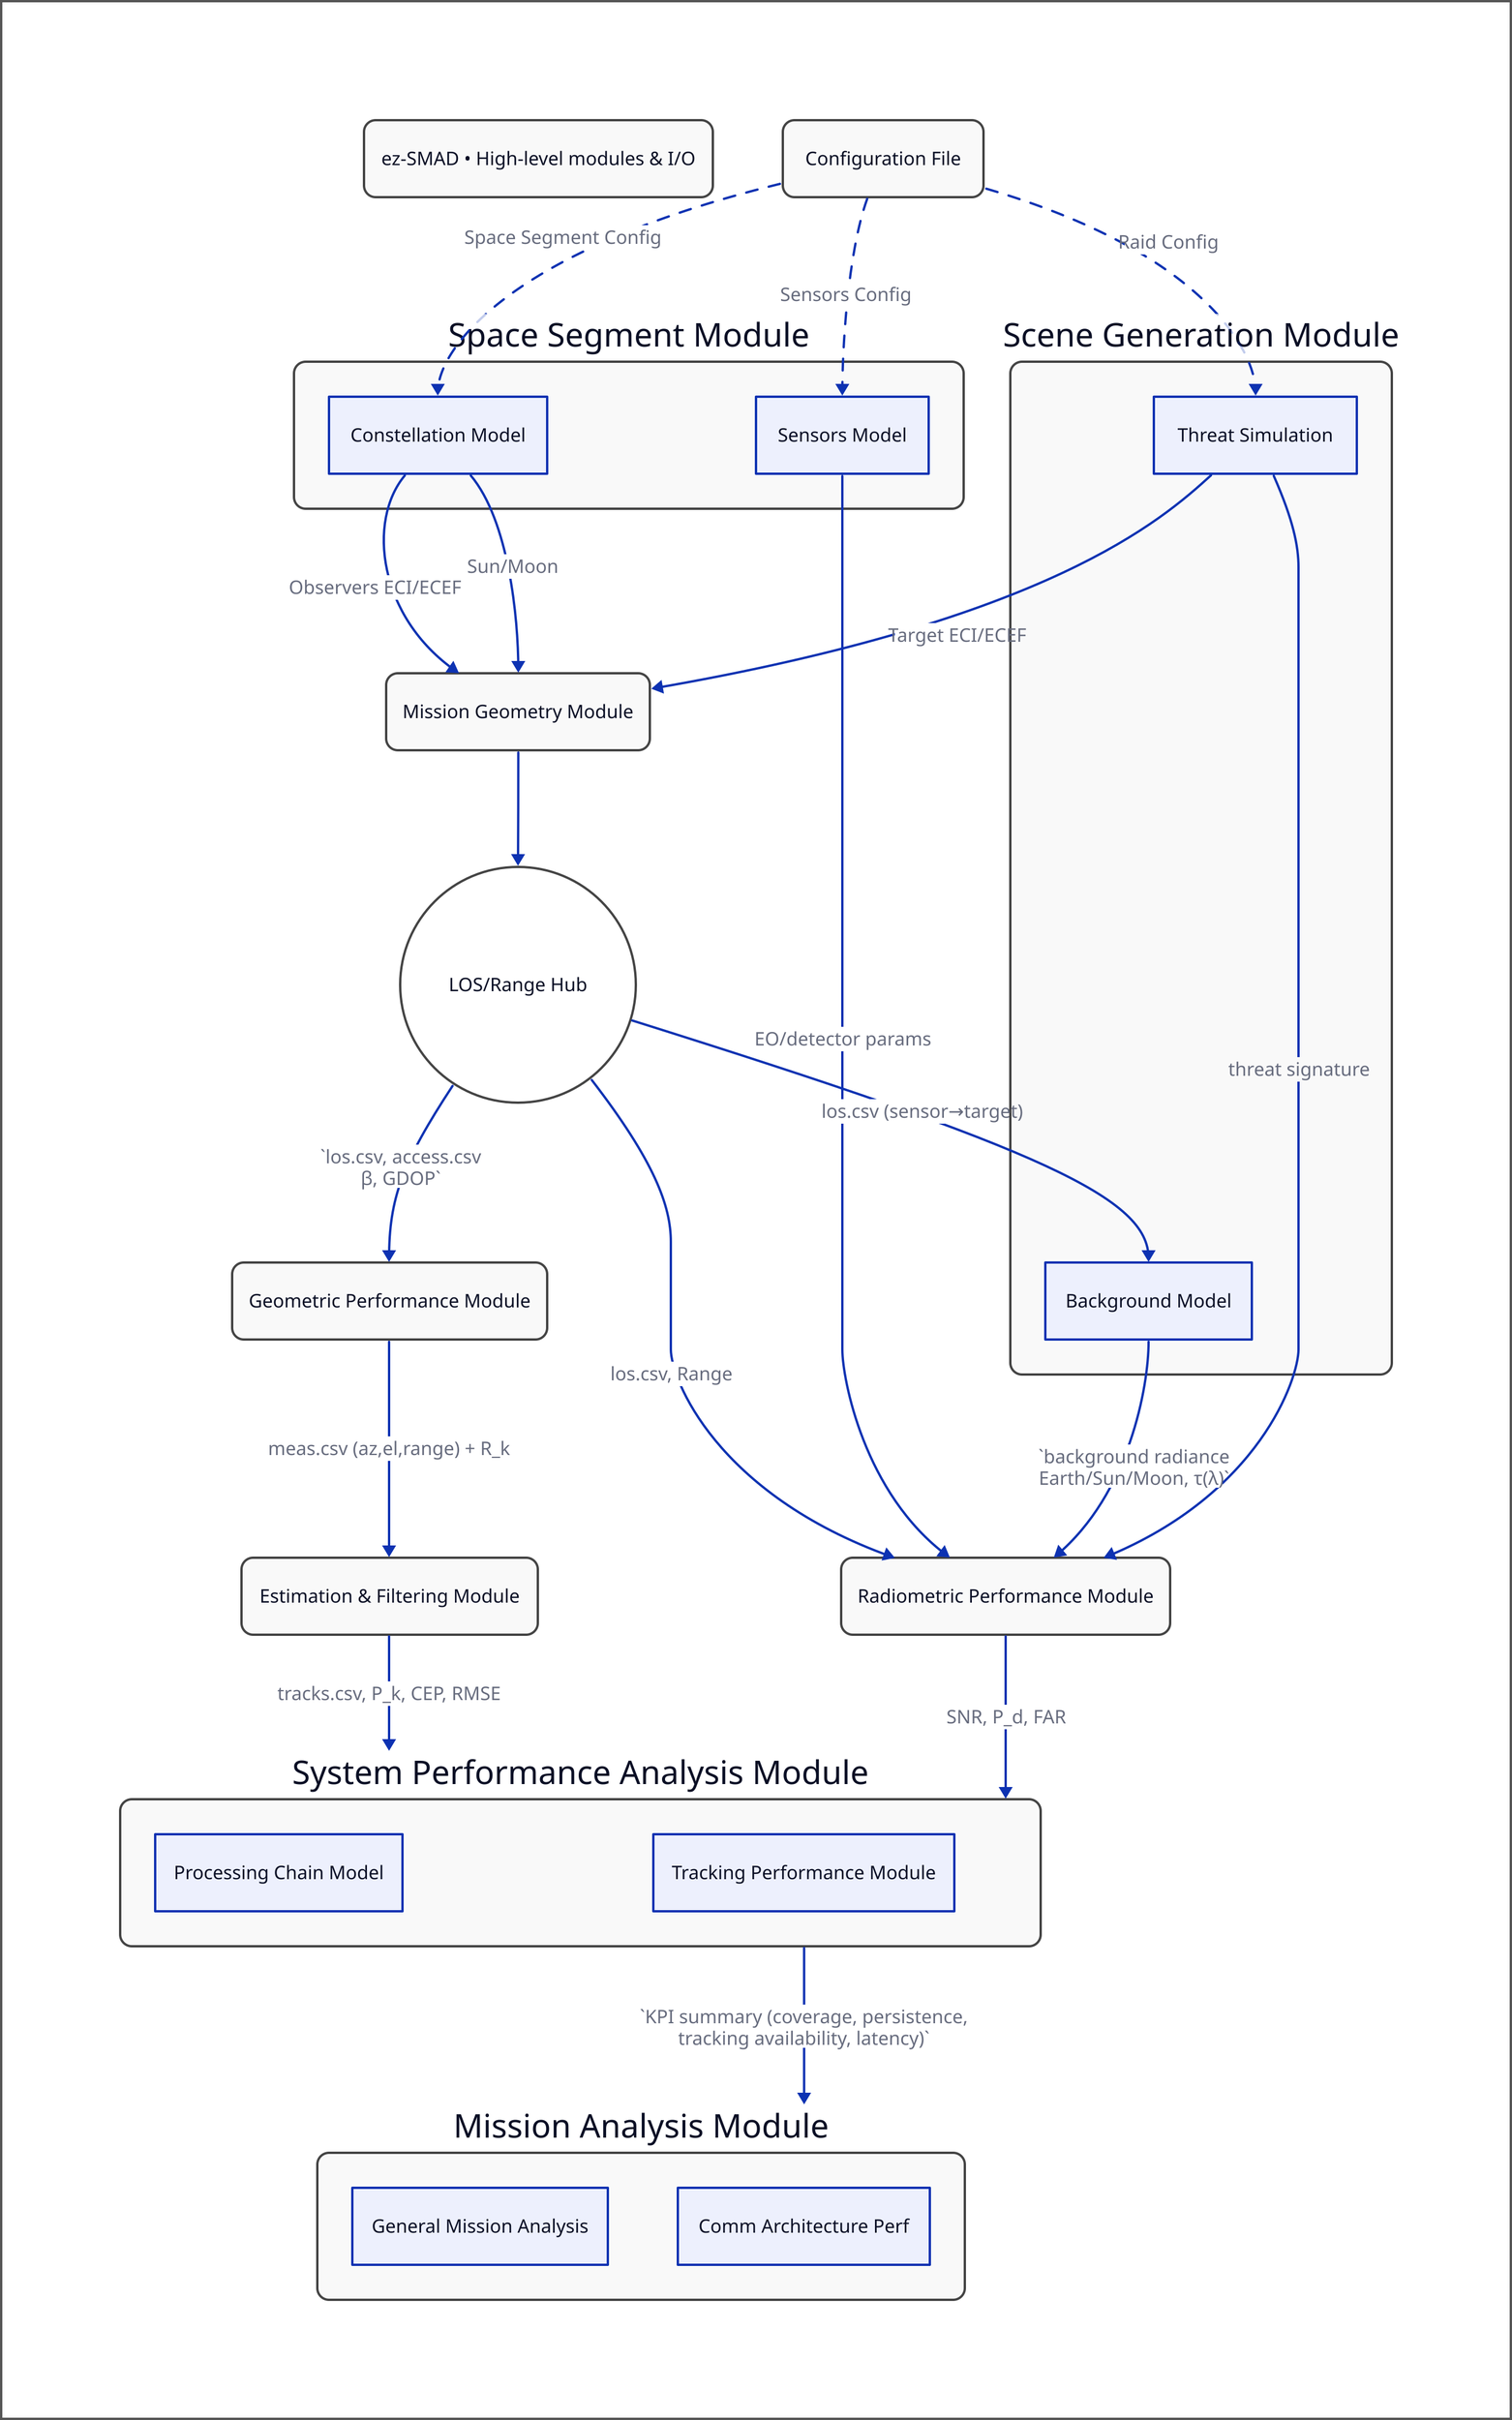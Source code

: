 title: "ez-SMAD • High-level modules & I/O"

# Global styling
style: {
  stroke: "#555555"
  stroke-width: 2
  font-size: 12
}

# Component styling for rectangles
*.style: {
  fill: "#F9F9F9"
  stroke: "#444444"
  border-radius: 10
}

# Components
Config: {
  label: "Configuration File"
  shape: rectangle
}

Scene: {
  label: "Scene Generation Module"
  Threat: "Threat Simulation"
  Background: "Background Model"
}

Space: {
  label: "Space Segment Module"
  Constellation: "Constellation Model"
  Sensors: "Sensors Model"
}

MGM: {
  label: "Mission Geometry Module"
  shape: rectangle
}

GPM: {
  label: "Geometric Performance Module"
  shape: rectangle
}

RPM: {
  label: "Radiometric Performance Module"
  shape: rectangle
}

EFM: {
  label: "Estimation & Filtering Module"
  shape: rectangle
}

Sys: {
  label: "System Performance Analysis Module"
  Processing: "Processing Chain Model"
  Tracking: "Tracking Performance Module"
}

Mission: {
  label: "Mission Analysis Module"
  General: "General Mission Analysis"
  Comm: "Comm Architecture Perf"
}

HUB: {
  label: "LOS/Range Hub"
  shape: circle
  style: {
    fill: "#FFFFFF"
    stroke: "#444444"
  }
}

# Configuration flows (dotted lines)
Config -> Space.Constellation: {
  label: "Space Segment Config"
  style: {
    stroke-dash: 5
  }
}
Config -> Space.Sensors: {
  label: "Sensors Config"
  style: {
    stroke-dash: 5
  }
}
Config -> Scene.Threat: {
  label: "Raid Config"
  style: {
    stroke-dash: 5
  }
}

# Main data flows
Scene.Threat -> MGM: "Target ECI/ECEF"
Space.Constellation -> MGM: "Observers ECI/ECEF"
Space.Constellation -> MGM: "Sun/Moon"
MGM -> HUB
HUB -> GPM: `los.csv, access.csv\nβ, GDOP`
HUB -> Scene.Background: "los.csv (sensor→target)"
HUB -> RPM: "los.csv, Range"
Scene.Background -> RPM: `background radiance\nEarth/Sun/Moon, τ(λ)`
Scene.Threat -> RPM: "threat signature"
Space.Sensors -> RPM: "EO/detector params"
GPM -> EFM: "meas.csv (az,el,range) + R_k"
RPM -> Sys: "SNR, P_d, FAR"
EFM -> Sys: "tracks.csv, P_k, CEP, RMSE"
Sys -> Mission: `KPI summary (coverage, persistence,\ntracking availability, latency)`
